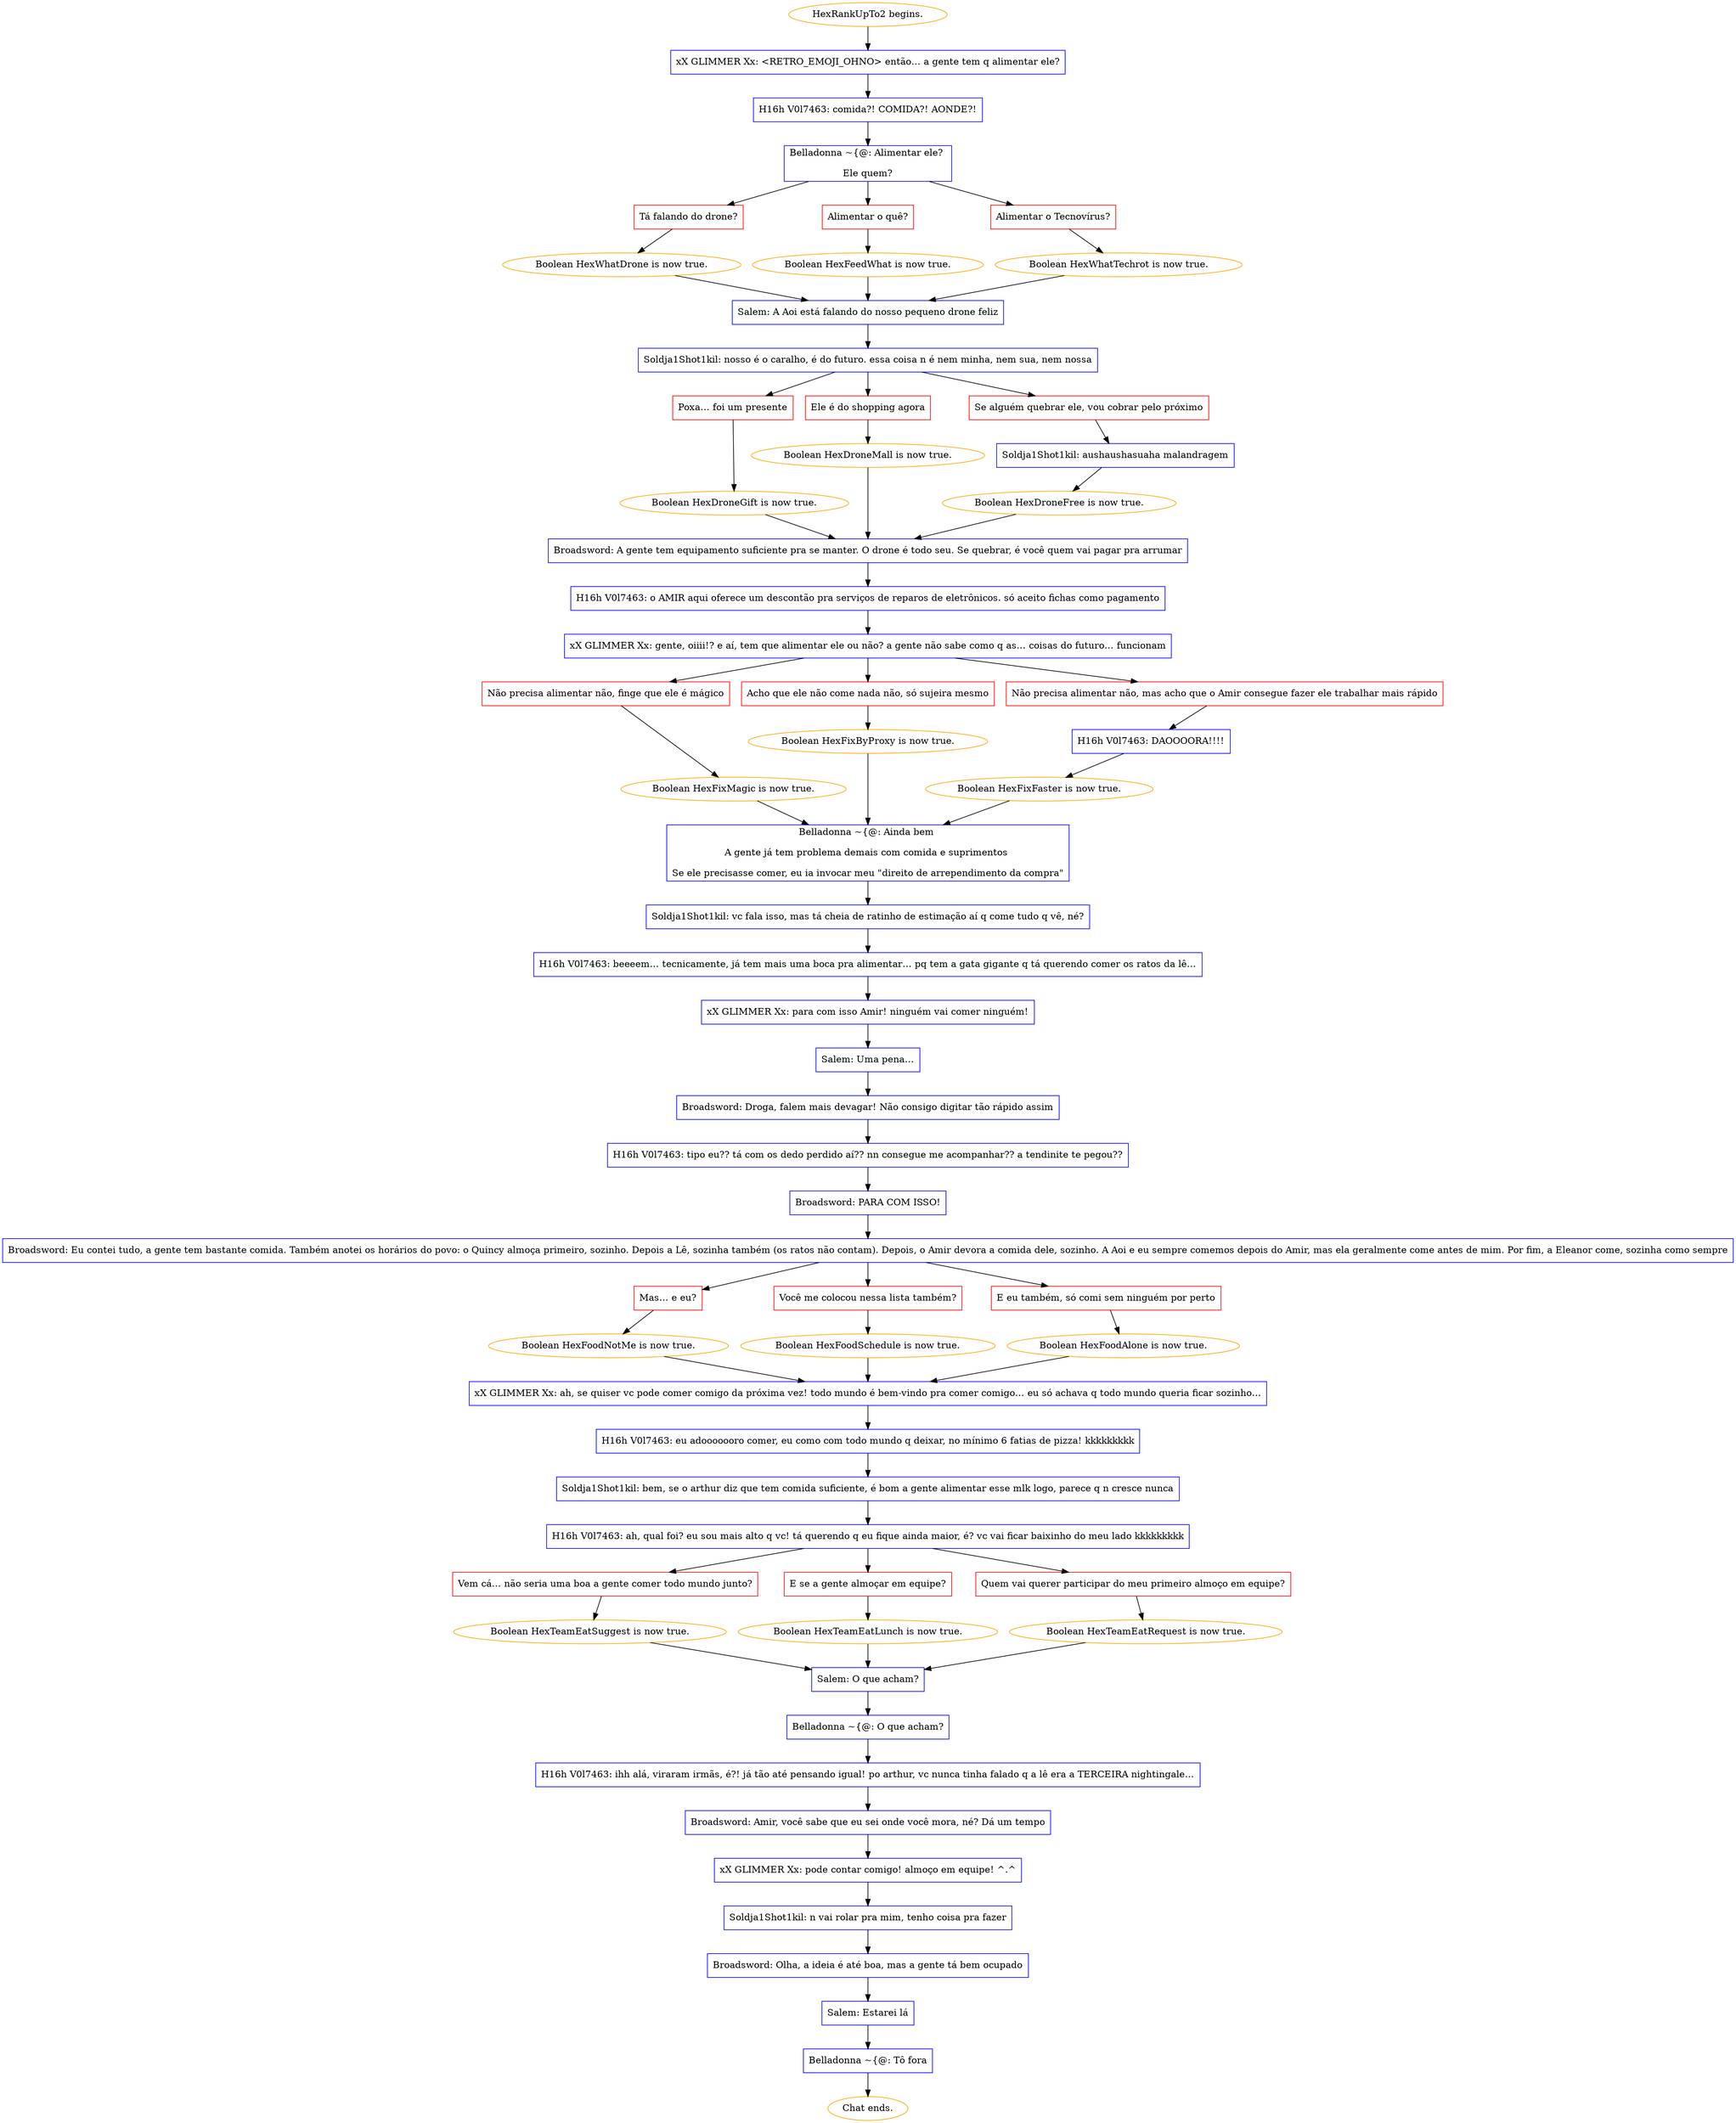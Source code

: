digraph {
	"HexRankUpTo2 begins." [color=orange];
		"HexRankUpTo2 begins." -> j905586579;
	j905586579 [label="xX GLIMMER Xx: <RETRO_EMOJI_OHNO> então… a gente tem q alimentar ele?",shape=box,color=blue];
		j905586579 -> j673786578;
	j673786578 [label="H16h V0l7463: comida?! COMIDA?! AONDE?!",shape=box,color=blue];
		j673786578 -> j3312543033;
	j3312543033 [label="Belladonna ~{@: Alimentar ele? 
Ele quem?",shape=box,color=blue];
		j3312543033 -> j335356393;
		j3312543033 -> j1186888541;
		j3312543033 -> j4152590544;
	j335356393 [label="Tá falando do drone?",shape=box,color=red];
		j335356393 -> j2144581776;
	j1186888541 [label="Alimentar o quê?",shape=box,color=red];
		j1186888541 -> j4065099829;
	j4152590544 [label="Alimentar o Tecnovírus?",shape=box,color=red];
		j4152590544 -> j1788190902;
	j2144581776 [label="Boolean HexWhatDrone is now true.",color=orange];
		j2144581776 -> j3018236536;
	j4065099829 [label="Boolean HexFeedWhat is now true.",color=orange];
		j4065099829 -> j3018236536;
	j1788190902 [label="Boolean HexWhatTechrot is now true.",color=orange];
		j1788190902 -> j3018236536;
	j3018236536 [label="Salem: A Aoi está falando do nosso pequeno drone feliz",shape=box,color=blue];
		j3018236536 -> j288908434;
	j288908434 [label="Soldja1Shot1kil: nosso é o caralho, é do futuro. essa coisa n é nem minha, nem sua, nem nossa",shape=box,color=blue];
		j288908434 -> j3882080980;
		j288908434 -> j2556419118;
		j288908434 -> j2781199795;
	j3882080980 [label="Poxa… foi um presente",shape=box,color=red];
		j3882080980 -> j4113830868;
	j2556419118 [label="Ele é do shopping agora",shape=box,color=red];
		j2556419118 -> j2943330582;
	j2781199795 [label="Se alguém quebrar ele, vou cobrar pelo próximo",shape=box,color=red];
		j2781199795 -> j2954234919;
	j4113830868 [label="Boolean HexDroneGift is now true.",color=orange];
		j4113830868 -> j1095407476;
	j2943330582 [label="Boolean HexDroneMall is now true.",color=orange];
		j2943330582 -> j1095407476;
	j2954234919 [label="Soldja1Shot1kil: aushaushasuaha malandragem",shape=box,color=blue];
		j2954234919 -> j3458534611;
	j1095407476 [label="Broadsword: A gente tem equipamento suficiente pra se manter. O drone é todo seu. Se quebrar, é você quem vai pagar pra arrumar",shape=box,color=blue];
		j1095407476 -> j3484409786;
	j3458534611 [label="Boolean HexDroneFree is now true.",color=orange];
		j3458534611 -> j1095407476;
	j3484409786 [label="H16h V0l7463: o AMIR aqui oferece um descontão pra serviços de reparos de eletrônicos. só aceito fichas como pagamento",shape=box,color=blue];
		j3484409786 -> j3153547922;
	j3153547922 [label="xX GLIMMER Xx: gente, oiiii!? e aí, tem que alimentar ele ou não? a gente não sabe como q as… coisas do futuro… funcionam",shape=box,color=blue];
		j3153547922 -> j3630221129;
		j3153547922 -> j3650475252;
		j3153547922 -> j2534275958;
	j3630221129 [label="Não precisa alimentar não, finge que ele é mágico",shape=box,color=red];
		j3630221129 -> j993992750;
	j3650475252 [label="Acho que ele não come nada não, só sujeira mesmo",shape=box,color=red];
		j3650475252 -> j3002730462;
	j2534275958 [label="Não precisa alimentar não, mas acho que o Amir consegue fazer ele trabalhar mais rápido",shape=box,color=red];
		j2534275958 -> j1331214401;
	j993992750 [label="Boolean HexFixMagic is now true.",color=orange];
		j993992750 -> j622347587;
	j3002730462 [label="Boolean HexFixByProxy is now true.",color=orange];
		j3002730462 -> j622347587;
	j1331214401 [label="H16h V0l7463: DAOOOORA!!!!",shape=box,color=blue];
		j1331214401 -> j1671465944;
	j622347587 [label="Belladonna ~{@: Ainda bem 
A gente já tem problema demais com comida e suprimentos 
Se ele precisasse comer, eu ia invocar meu \"direito de arrependimento da compra\"",shape=box,color=blue];
		j622347587 -> j1858283562;
	j1671465944 [label="Boolean HexFixFaster is now true.",color=orange];
		j1671465944 -> j622347587;
	j1858283562 [label="Soldja1Shot1kil: vc fala isso, mas tá cheia de ratinho de estimação aí q come tudo q vê, né?",shape=box,color=blue];
		j1858283562 -> j3114423273;
	j3114423273 [label="H16h V0l7463: beeeem… tecnicamente, já tem mais uma boca pra alimentar… pq tem a gata gigante q tá querendo comer os ratos da lê…",shape=box,color=blue];
		j3114423273 -> j2315409672;
	j2315409672 [label="xX GLIMMER Xx: para com isso Amir! ninguém vai comer ninguém!",shape=box,color=blue];
		j2315409672 -> j909861064;
	j909861064 [label="Salem: Uma pena…",shape=box,color=blue];
		j909861064 -> j4258944259;
	j4258944259 [label="Broadsword: Droga, falem mais devagar! Não consigo digitar tão rápido assim",shape=box,color=blue];
		j4258944259 -> j1360095056;
	j1360095056 [label="H16h V0l7463: tipo eu?? tá com os dedo perdido aí?? nn consegue me acompanhar?? a tendinite te pegou??",shape=box,color=blue];
		j1360095056 -> j1904838215;
	j1904838215 [label="Broadsword: PARA COM ISSO!",shape=box,color=blue];
		j1904838215 -> j1929032316;
	j1929032316 [label="Broadsword: Eu contei tudo, a gente tem bastante comida. Também anotei os horários do povo: o Quincy almoça primeiro, sozinho. Depois a Lê, sozinha também (os ratos não contam). Depois, o Amir devora a comida dele, sozinho. A Aoi e eu sempre comemos depois do Amir, mas ela geralmente come antes de mim. Por fim, a Eleanor come, sozinha como sempre",shape=box,color=blue];
		j1929032316 -> j4118805260;
		j1929032316 -> j1031043977;
		j1929032316 -> j3901461067;
	j4118805260 [label="Mas… e eu?",shape=box,color=red];
		j4118805260 -> j3651724474;
	j1031043977 [label="Você me colocou nessa lista também?",shape=box,color=red];
		j1031043977 -> j3438588149;
	j3901461067 [label="E eu também, só comi sem ninguém por perto",shape=box,color=red];
		j3901461067 -> j2872221090;
	j3651724474 [label="Boolean HexFoodNotMe is now true.",color=orange];
		j3651724474 -> j2760768991;
	j3438588149 [label="Boolean HexFoodSchedule is now true.",color=orange];
		j3438588149 -> j2760768991;
	j2872221090 [label="Boolean HexFoodAlone is now true.",color=orange];
		j2872221090 -> j2760768991;
	j2760768991 [label="xX GLIMMER Xx: ah, se quiser vc pode comer comigo da próxima vez! todo mundo é bem-vindo pra comer comigo… eu só achava q todo mundo queria ficar sozinho…",shape=box,color=blue];
		j2760768991 -> j1154878232;
	j1154878232 [label="H16h V0l7463: eu adooooooro comer, eu como com todo mundo q deixar, no mínimo 6 fatias de pizza! kkkkkkkkk",shape=box,color=blue];
		j1154878232 -> j3703336601;
	j3703336601 [label="Soldja1Shot1kil: bem, se o arthur diz que tem comida suficiente, é bom a gente alimentar esse mlk logo, parece q n cresce nunca",shape=box,color=blue];
		j3703336601 -> j2118851444;
	j2118851444 [label="H16h V0l7463: ah, qual foi? eu sou mais alto q vc! tá querendo q eu fique ainda maior, é? vc vai ficar baixinho do meu lado kkkkkkkkk",shape=box,color=blue];
		j2118851444 -> j211329528;
		j2118851444 -> j1699464909;
		j2118851444 -> j1820249207;
	j211329528 [label="Vem cá… não seria uma boa a gente comer todo mundo junto?",shape=box,color=red];
		j211329528 -> j3902095492;
	j1699464909 [label="E se a gente almoçar em equipe?",shape=box,color=red];
		j1699464909 -> j168316910;
	j1820249207 [label="Quem vai querer participar do meu primeiro almoço em equipe?",shape=box,color=red];
		j1820249207 -> j2579456470;
	j3902095492 [label="Boolean HexTeamEatSuggest is now true.",color=orange];
		j3902095492 -> j2671664586;
	j168316910 [label="Boolean HexTeamEatLunch is now true.",color=orange];
		j168316910 -> j2671664586;
	j2579456470 [label="Boolean HexTeamEatRequest is now true.",color=orange];
		j2579456470 -> j2671664586;
	j2671664586 [label="Salem: O que acham?",shape=box,color=blue];
		j2671664586 -> j3156600145;
	j3156600145 [label="Belladonna ~{@: O que acham?",shape=box,color=blue];
		j3156600145 -> j4234261234;
	j4234261234 [label="H16h V0l7463: ihh alá, viraram irmãs, é?! já tão até pensando igual! po arthur, vc nunca tinha falado q a lê era a TERCEIRA nightingale…",shape=box,color=blue];
		j4234261234 -> j2343789813;
	j2343789813 [label="Broadsword: Amir, você sabe que eu sei onde você mora, né? Dá um tempo",shape=box,color=blue];
		j2343789813 -> j918240729;
	j918240729 [label="xX GLIMMER Xx: pode contar comigo! almoço em equipe! ^.^",shape=box,color=blue];
		j918240729 -> j636803819;
	j636803819 [label="Soldja1Shot1kil: n vai rolar pra mim, tenho coisa pra fazer",shape=box,color=blue];
		j636803819 -> j4208832784;
	j4208832784 [label="Broadsword: Olha, a ideia é até boa, mas a gente tá bem ocupado",shape=box,color=blue];
		j4208832784 -> j1169659808;
	j1169659808 [label="Salem: Estarei lá",shape=box,color=blue];
		j1169659808 -> j1737549555;
	j1737549555 [label="Belladonna ~{@: Tô fora",shape=box,color=blue];
		j1737549555 -> "Chat ends.";
	"Chat ends." [color=orange];
}